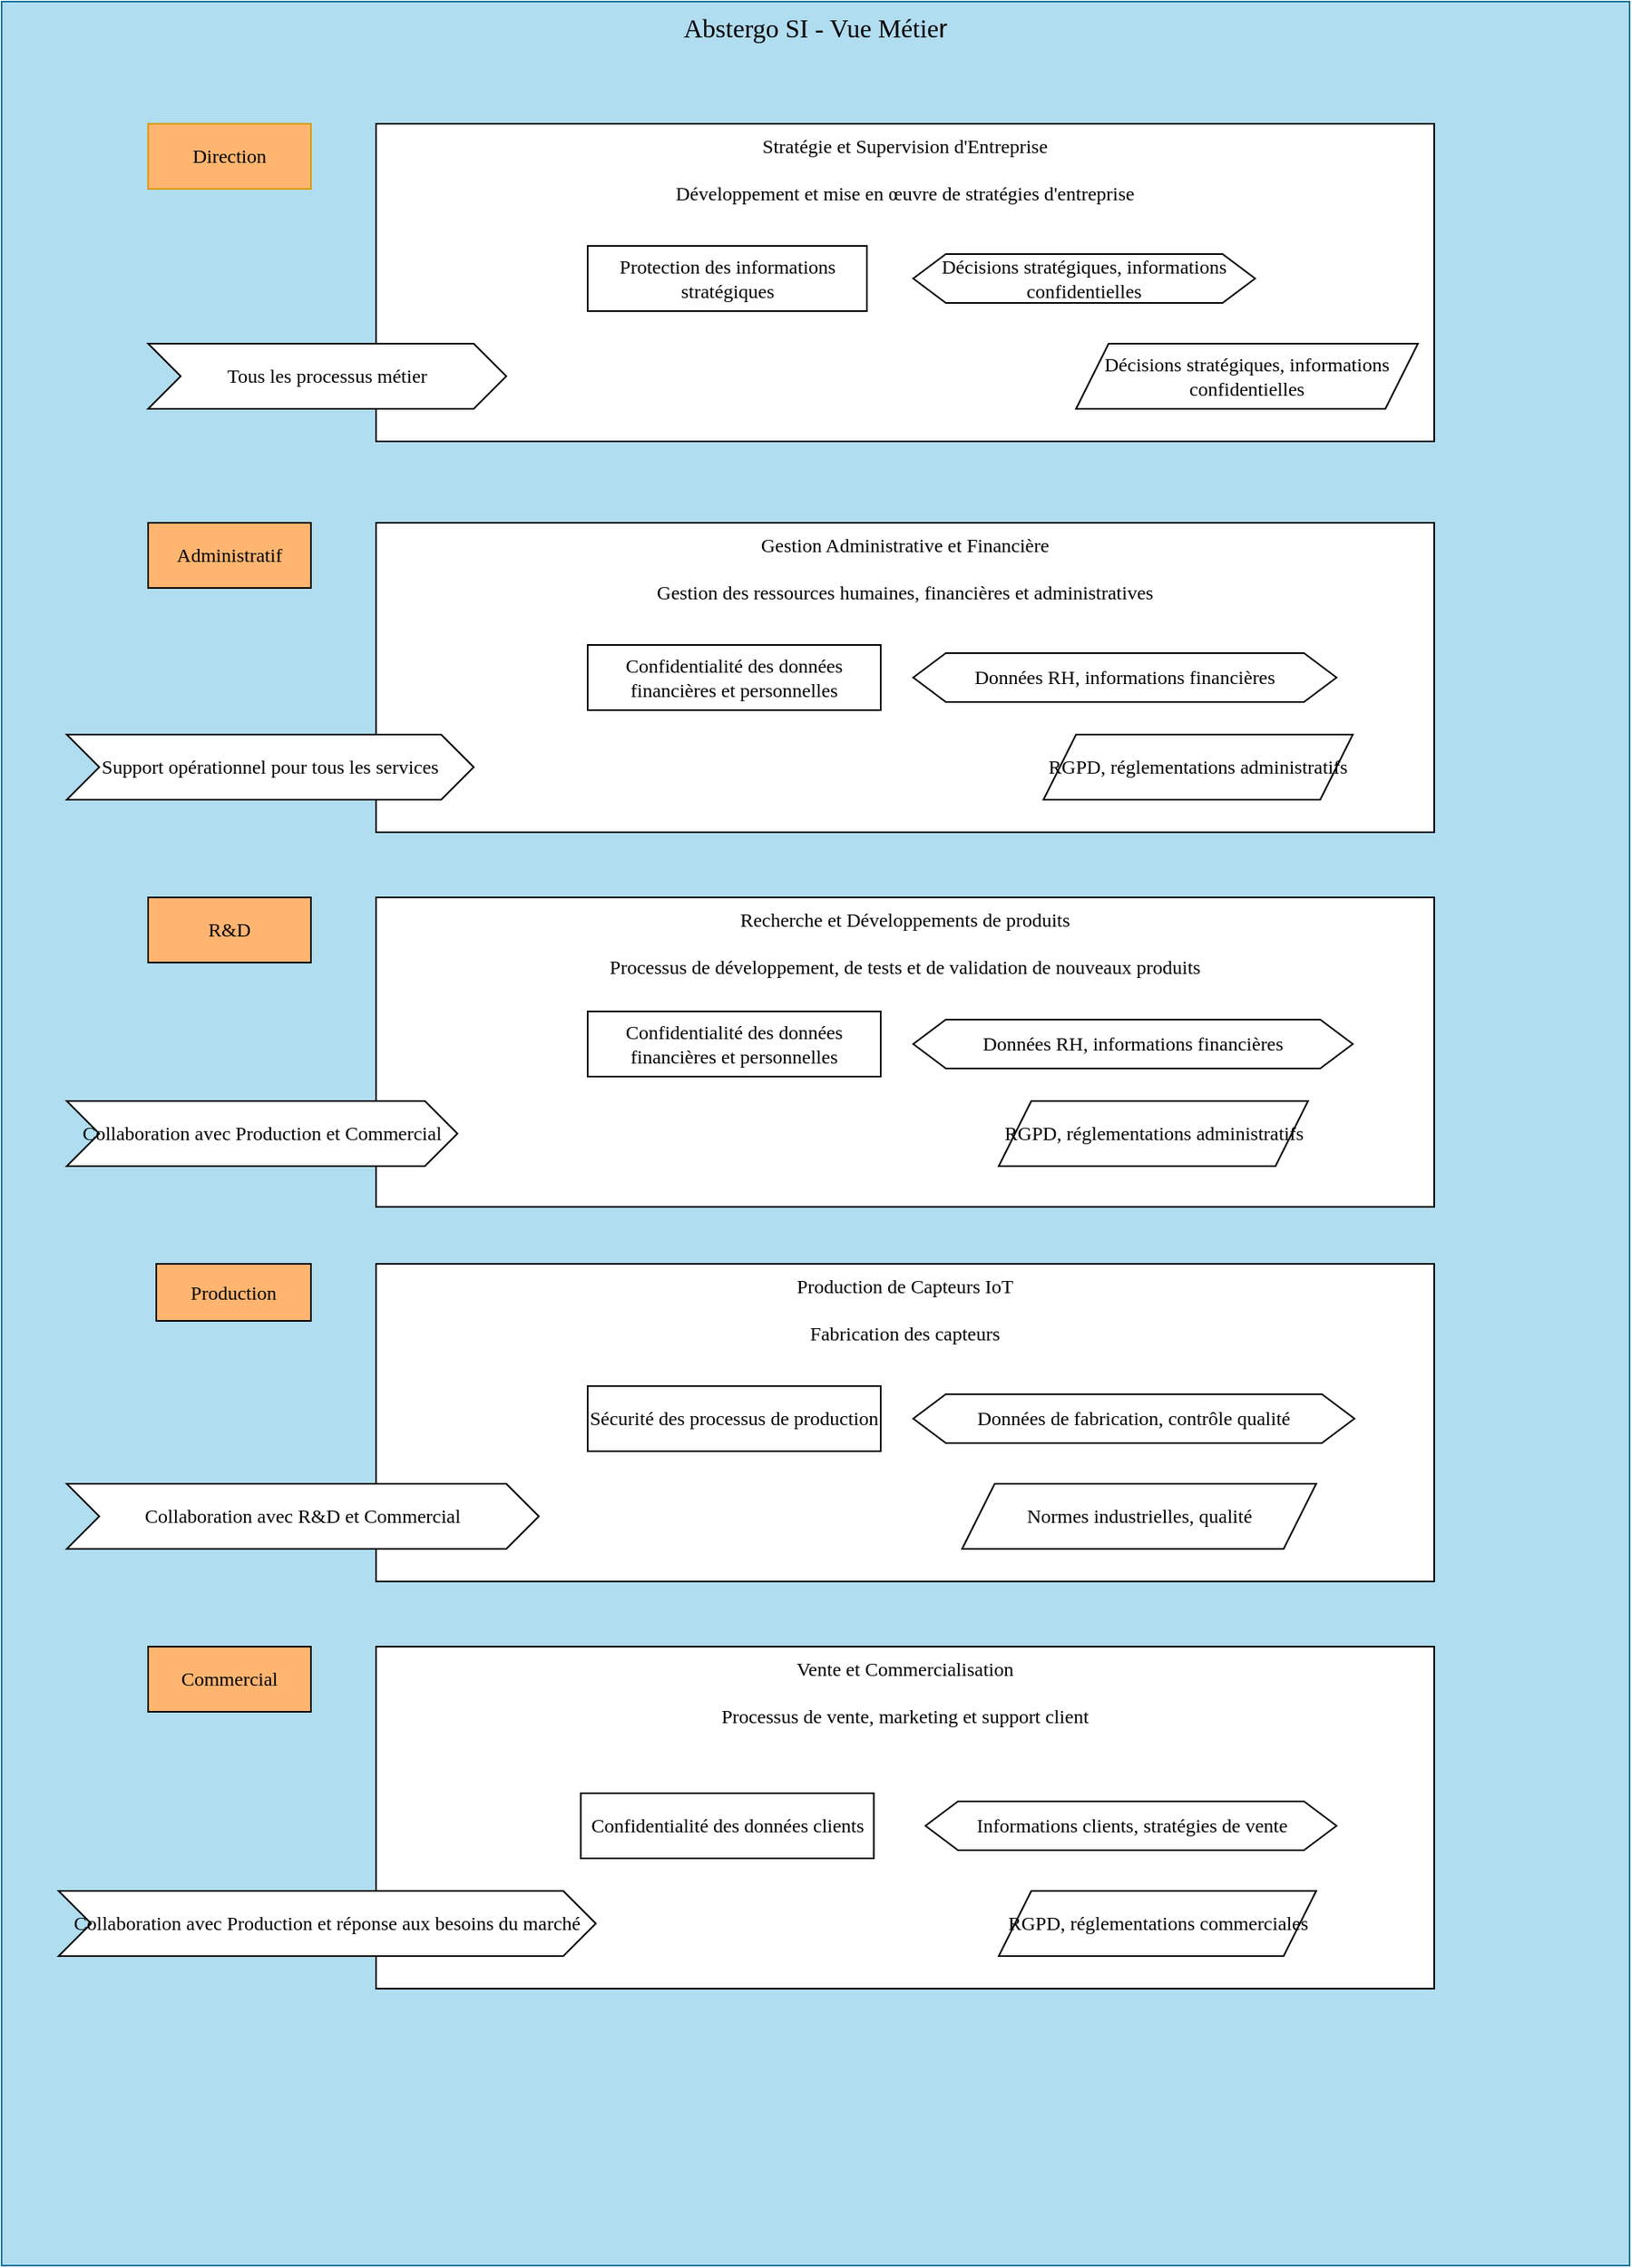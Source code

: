 <mxfile version="22.1.5" type="github">
  <diagram name="Page-1" id="KYuWMJmiR7H3UaC-g5s9">
    <mxGraphModel dx="1247" dy="649" grid="1" gridSize="10" guides="1" tooltips="1" connect="1" arrows="1" fold="1" page="1" pageScale="1" pageWidth="827" pageHeight="1169" math="0" shadow="0">
      <root>
        <mxCell id="0" />
        <mxCell id="1" parent="0" />
        <mxCell id="J_kNGodoUKY9twf9flr4-1" value="&lt;font face=&quot;Verdana&quot; style=&quot;font-size: 16px;&quot;&gt;Abstergo SI - Vue Métie&lt;/font&gt;&lt;font face=&quot;Helvetica&quot; style=&quot;font-size: 16px;&quot;&gt;r&lt;/font&gt;" style="rounded=0;whiteSpace=wrap;html=1;verticalAlign=top;align=center;movable=1;resizable=1;rotatable=1;deletable=1;editable=1;locked=0;connectable=1;fillColor=#b1ddf0;strokeColor=#10739e;" parent="1" vertex="1">
          <mxGeometry x="40" y="40" width="1000" height="1390" as="geometry" />
        </mxCell>
        <mxCell id="bNXU1JucXEZNY31L4AdU-1" value="Direction" style="rounded=0;whiteSpace=wrap;html=1;fontSize=12;fillColor=#FFB570;strokeColor=#d79b00;fontFamily=Verdana;horizontal=1;fontStyle=0" vertex="1" parent="1">
          <mxGeometry x="130" y="115" width="100" height="40" as="geometry" />
        </mxCell>
        <mxCell id="bNXU1JucXEZNY31L4AdU-2" value="Stratégie et Supervision d&#39;Entreprise&lt;br style=&quot;font-size: 12px;&quot;&gt;&lt;br style=&quot;font-size: 12px;&quot;&gt;Développement et mise en œuvre de stratégies d&#39;entreprise" style="rounded=0;whiteSpace=wrap;html=1;fontSize=12;verticalAlign=top;fontFamily=Verdana;horizontal=1;fontStyle=0" vertex="1" parent="1">
          <mxGeometry x="270" y="115" width="650" height="195" as="geometry" />
        </mxCell>
        <mxCell id="bNXU1JucXEZNY31L4AdU-4" value="Décisions stratégiques, informations confidentielles" style="shape=hexagon;perimeter=hexagonPerimeter2;whiteSpace=wrap;html=1;fixedSize=1;fontSize=12;fontFamily=Verdana;rounded=0;horizontal=1;fontStyle=0" vertex="1" parent="1">
          <mxGeometry x="600" y="195" width="210" height="30" as="geometry" />
        </mxCell>
        <mxCell id="bNXU1JucXEZNY31L4AdU-5" value="Décisions stratégiques, informations confidentielles" style="shape=parallelogram;perimeter=parallelogramPerimeter;whiteSpace=wrap;html=1;fixedSize=1;fontSize=12;fontFamily=Verdana;rounded=0;horizontal=1;fontStyle=0" vertex="1" parent="1">
          <mxGeometry x="700" y="250" width="210" height="40" as="geometry" />
        </mxCell>
        <mxCell id="bNXU1JucXEZNY31L4AdU-6" value="Protection des informations stratégiques" style="rounded=0;whiteSpace=wrap;html=1;fontSize=12;fontFamily=Verdana;horizontal=1;fontStyle=0" vertex="1" parent="1">
          <mxGeometry x="400" y="190" width="171.5" height="40" as="geometry" />
        </mxCell>
        <mxCell id="bNXU1JucXEZNY31L4AdU-8" value="Gestion Administrative et Financière&lt;br style=&quot;font-size: 12px;&quot;&gt;&lt;br style=&quot;font-size: 12px;&quot;&gt;Gestion des ressources humaines, financières et administratives" style="rounded=0;whiteSpace=wrap;html=1;fontSize=12;verticalAlign=top;fontFamily=Verdana;horizontal=1;fontStyle=0" vertex="1" parent="1">
          <mxGeometry x="270" y="360" width="650" height="190" as="geometry" />
        </mxCell>
        <mxCell id="bNXU1JucXEZNY31L4AdU-9" value="Confidentialité des données financières et personnelles" style="rounded=0;whiteSpace=wrap;html=1;fontSize=12;fontFamily=Verdana;horizontal=1;fontStyle=0" vertex="1" parent="1">
          <mxGeometry x="400" y="435" width="180" height="40" as="geometry" />
        </mxCell>
        <mxCell id="bNXU1JucXEZNY31L4AdU-10" value="Données RH, informations financières" style="shape=hexagon;perimeter=hexagonPerimeter2;whiteSpace=wrap;html=1;fixedSize=1;fontSize=12;fontFamily=Verdana;rounded=0;horizontal=1;fontStyle=0" vertex="1" parent="1">
          <mxGeometry x="600" y="440" width="260" height="30" as="geometry" />
        </mxCell>
        <mxCell id="bNXU1JucXEZNY31L4AdU-11" value="RGPD, réglementations administratifs" style="shape=parallelogram;perimeter=parallelogramPerimeter;whiteSpace=wrap;html=1;fixedSize=1;fontSize=12;fontFamily=Verdana;rounded=0;horizontal=1;fontStyle=0" vertex="1" parent="1">
          <mxGeometry x="680" y="490" width="190" height="40" as="geometry" />
        </mxCell>
        <mxCell id="bNXU1JucXEZNY31L4AdU-13" value="Tous les processus métier" style="shape=step;perimeter=stepPerimeter;whiteSpace=wrap;html=1;fixedSize=1;fontSize=12;fontFamily=Verdana;rounded=0;horizontal=1;fontStyle=0" vertex="1" parent="1">
          <mxGeometry x="130" y="250" width="220" height="40" as="geometry" />
        </mxCell>
        <mxCell id="bNXU1JucXEZNY31L4AdU-14" value="Support opérationnel pour tous les services" style="shape=step;perimeter=stepPerimeter;whiteSpace=wrap;html=1;fixedSize=1;fontSize=12;fontFamily=Verdana;rounded=0;horizontal=1;fontStyle=0" vertex="1" parent="1">
          <mxGeometry x="80" y="490" width="250" height="40" as="geometry" />
        </mxCell>
        <mxCell id="bNXU1JucXEZNY31L4AdU-15" value="R&amp;amp;D" style="rounded=0;whiteSpace=wrap;html=1;fontSize=12;fontFamily=Verdana;horizontal=1;fillColor=#FFB570;fontStyle=0" vertex="1" parent="1">
          <mxGeometry x="130" y="590" width="100" height="40" as="geometry" />
        </mxCell>
        <mxCell id="bNXU1JucXEZNY31L4AdU-16" value="Recherche et Développements de produits&lt;br style=&quot;font-size: 12px;&quot;&gt;&lt;br style=&quot;font-size: 12px;&quot;&gt;Processus de développement, de tests et de validation de nouveaux produits" style="rounded=0;whiteSpace=wrap;html=1;fontSize=12;verticalAlign=top;fontFamily=Verdana;horizontal=1;fontStyle=0" vertex="1" parent="1">
          <mxGeometry x="270" y="590" width="650" height="190" as="geometry" />
        </mxCell>
        <mxCell id="bNXU1JucXEZNY31L4AdU-17" value="Confidentialité des données financières et personnelles" style="rounded=0;whiteSpace=wrap;html=1;fontSize=12;fontFamily=Verdana;horizontal=1;fontStyle=0" vertex="1" parent="1">
          <mxGeometry x="400" y="660" width="180" height="40" as="geometry" />
        </mxCell>
        <mxCell id="bNXU1JucXEZNY31L4AdU-18" value="Données RH, informations financières" style="shape=hexagon;perimeter=hexagonPerimeter2;whiteSpace=wrap;html=1;fixedSize=1;fontSize=12;fontFamily=Verdana;rounded=0;horizontal=1;fontStyle=0" vertex="1" parent="1">
          <mxGeometry x="600" y="665" width="270" height="30" as="geometry" />
        </mxCell>
        <mxCell id="bNXU1JucXEZNY31L4AdU-19" value="RGPD, réglementations administratifs" style="shape=parallelogram;perimeter=parallelogramPerimeter;whiteSpace=wrap;html=1;fixedSize=1;fontSize=12;fontFamily=Verdana;rounded=0;horizontal=1;fontStyle=0" vertex="1" parent="1">
          <mxGeometry x="652.5" y="715" width="190" height="40" as="geometry" />
        </mxCell>
        <mxCell id="bNXU1JucXEZNY31L4AdU-20" value="Collaboration avec Production et Commercial" style="shape=step;perimeter=stepPerimeter;whiteSpace=wrap;html=1;fixedSize=1;fontSize=12;fontFamily=Verdana;rounded=0;horizontal=1;fontStyle=0" vertex="1" parent="1">
          <mxGeometry x="80" y="715" width="240" height="40" as="geometry" />
        </mxCell>
        <mxCell id="bNXU1JucXEZNY31L4AdU-21" value="Production" style="rounded=0;whiteSpace=wrap;html=1;fontSize=12;fontFamily=Verdana;horizontal=1;fillColor=#FFB570;fontStyle=0" vertex="1" parent="1">
          <mxGeometry x="135" y="815" width="95" height="35" as="geometry" />
        </mxCell>
        <mxCell id="bNXU1JucXEZNY31L4AdU-22" value="Production de Capteurs IoT&lt;br style=&quot;font-size: 12px;&quot;&gt;&lt;br style=&quot;font-size: 12px;&quot;&gt;Fabrication des capteurs" style="rounded=0;whiteSpace=wrap;html=1;fontSize=12;verticalAlign=top;fontFamily=Verdana;horizontal=1;fontStyle=0" vertex="1" parent="1">
          <mxGeometry x="270" y="815" width="650" height="195" as="geometry" />
        </mxCell>
        <mxCell id="bNXU1JucXEZNY31L4AdU-23" value="Sécurité des processus de production" style="rounded=0;whiteSpace=wrap;html=1;fontSize=12;fontFamily=Verdana;horizontal=1;fontStyle=0" vertex="1" parent="1">
          <mxGeometry x="400" y="890" width="180" height="40" as="geometry" />
        </mxCell>
        <mxCell id="bNXU1JucXEZNY31L4AdU-24" value="Données de fabrication, contrôle qualité" style="shape=hexagon;perimeter=hexagonPerimeter2;whiteSpace=wrap;html=1;fixedSize=1;fontSize=12;fontFamily=Verdana;rounded=0;horizontal=1;fontStyle=0" vertex="1" parent="1">
          <mxGeometry x="600" y="895" width="271" height="30" as="geometry" />
        </mxCell>
        <mxCell id="bNXU1JucXEZNY31L4AdU-25" value="Normes industrielles, qualité" style="shape=parallelogram;perimeter=parallelogramPerimeter;whiteSpace=wrap;html=1;fixedSize=1;fontSize=12;fontFamily=Verdana;rounded=0;horizontal=1;fontStyle=0" vertex="1" parent="1">
          <mxGeometry x="630" y="950" width="217.5" height="40" as="geometry" />
        </mxCell>
        <mxCell id="bNXU1JucXEZNY31L4AdU-26" value="Collaboration avec R&amp;amp;D et Commercial" style="shape=step;perimeter=stepPerimeter;whiteSpace=wrap;html=1;fixedSize=1;fontSize=12;fontFamily=Verdana;rounded=0;horizontal=1;fontStyle=0" vertex="1" parent="1">
          <mxGeometry x="80" y="950" width="290" height="40" as="geometry" />
        </mxCell>
        <mxCell id="bNXU1JucXEZNY31L4AdU-27" value="Commercial" style="rounded=0;whiteSpace=wrap;html=1;fontSize=12;fontFamily=Verdana;horizontal=1;fillColor=#FFB570;fontStyle=0" vertex="1" parent="1">
          <mxGeometry x="130" y="1050" width="100" height="40" as="geometry" />
        </mxCell>
        <mxCell id="bNXU1JucXEZNY31L4AdU-28" value="Vente et Commercialisation&lt;br style=&quot;font-size: 12px;&quot;&gt;&lt;br style=&quot;font-size: 12px;&quot;&gt;Processus de vente, marketing et support client" style="rounded=0;whiteSpace=wrap;html=1;fontSize=12;verticalAlign=top;fontFamily=Verdana;horizontal=1;fontStyle=0" vertex="1" parent="1">
          <mxGeometry x="270" y="1050" width="650" height="210" as="geometry" />
        </mxCell>
        <mxCell id="bNXU1JucXEZNY31L4AdU-29" value="Confidentialité des données clients" style="rounded=0;whiteSpace=wrap;html=1;fontSize=12;fontFamily=Verdana;horizontal=1;fontStyle=0" vertex="1" parent="1">
          <mxGeometry x="395.75" y="1140" width="180" height="40" as="geometry" />
        </mxCell>
        <mxCell id="bNXU1JucXEZNY31L4AdU-30" value="Informations clients, stratégies de vente" style="shape=hexagon;perimeter=hexagonPerimeter2;whiteSpace=wrap;html=1;fixedSize=1;fontSize=12;fontFamily=Verdana;rounded=0;horizontal=1;fontStyle=0" vertex="1" parent="1">
          <mxGeometry x="607.5" y="1145" width="252.5" height="30" as="geometry" />
        </mxCell>
        <mxCell id="bNXU1JucXEZNY31L4AdU-31" value="RGPD, réglementations commerciales" style="shape=parallelogram;perimeter=parallelogramPerimeter;whiteSpace=wrap;html=1;fixedSize=1;fontSize=12;fontFamily=Verdana;rounded=0;horizontal=1;fontStyle=0" vertex="1" parent="1">
          <mxGeometry x="652.5" y="1200" width="195" height="40" as="geometry" />
        </mxCell>
        <mxCell id="bNXU1JucXEZNY31L4AdU-32" value="Collaboration avec Production et réponse aux besoins du marché" style="shape=step;perimeter=stepPerimeter;whiteSpace=wrap;html=1;fixedSize=1;fontSize=12;fontFamily=Verdana;rounded=0;horizontal=1;fontStyle=0" vertex="1" parent="1">
          <mxGeometry x="75" y="1200" width="330" height="40" as="geometry" />
        </mxCell>
        <mxCell id="bNXU1JucXEZNY31L4AdU-33" value="Administratif" style="rounded=0;whiteSpace=wrap;html=1;fontSize=12;fontFamily=Verdana;horizontal=1;fillColor=#FFB570;fontStyle=0" vertex="1" parent="1">
          <mxGeometry x="130" y="360" width="100" height="40" as="geometry" />
        </mxCell>
        <mxCell id="bNXU1JucXEZNY31L4AdU-34" style="edgeStyle=orthogonalEdgeStyle;rounded=0;orthogonalLoop=1;jettySize=auto;html=1;exitX=0.5;exitY=1;exitDx=0;exitDy=0;fontFamily=Verdana;horizontal=1;fontStyle=0;fontSize=12;" edge="1" parent="1" source="bNXU1JucXEZNY31L4AdU-10" target="bNXU1JucXEZNY31L4AdU-10">
          <mxGeometry relative="1" as="geometry" />
        </mxCell>
      </root>
    </mxGraphModel>
  </diagram>
</mxfile>
